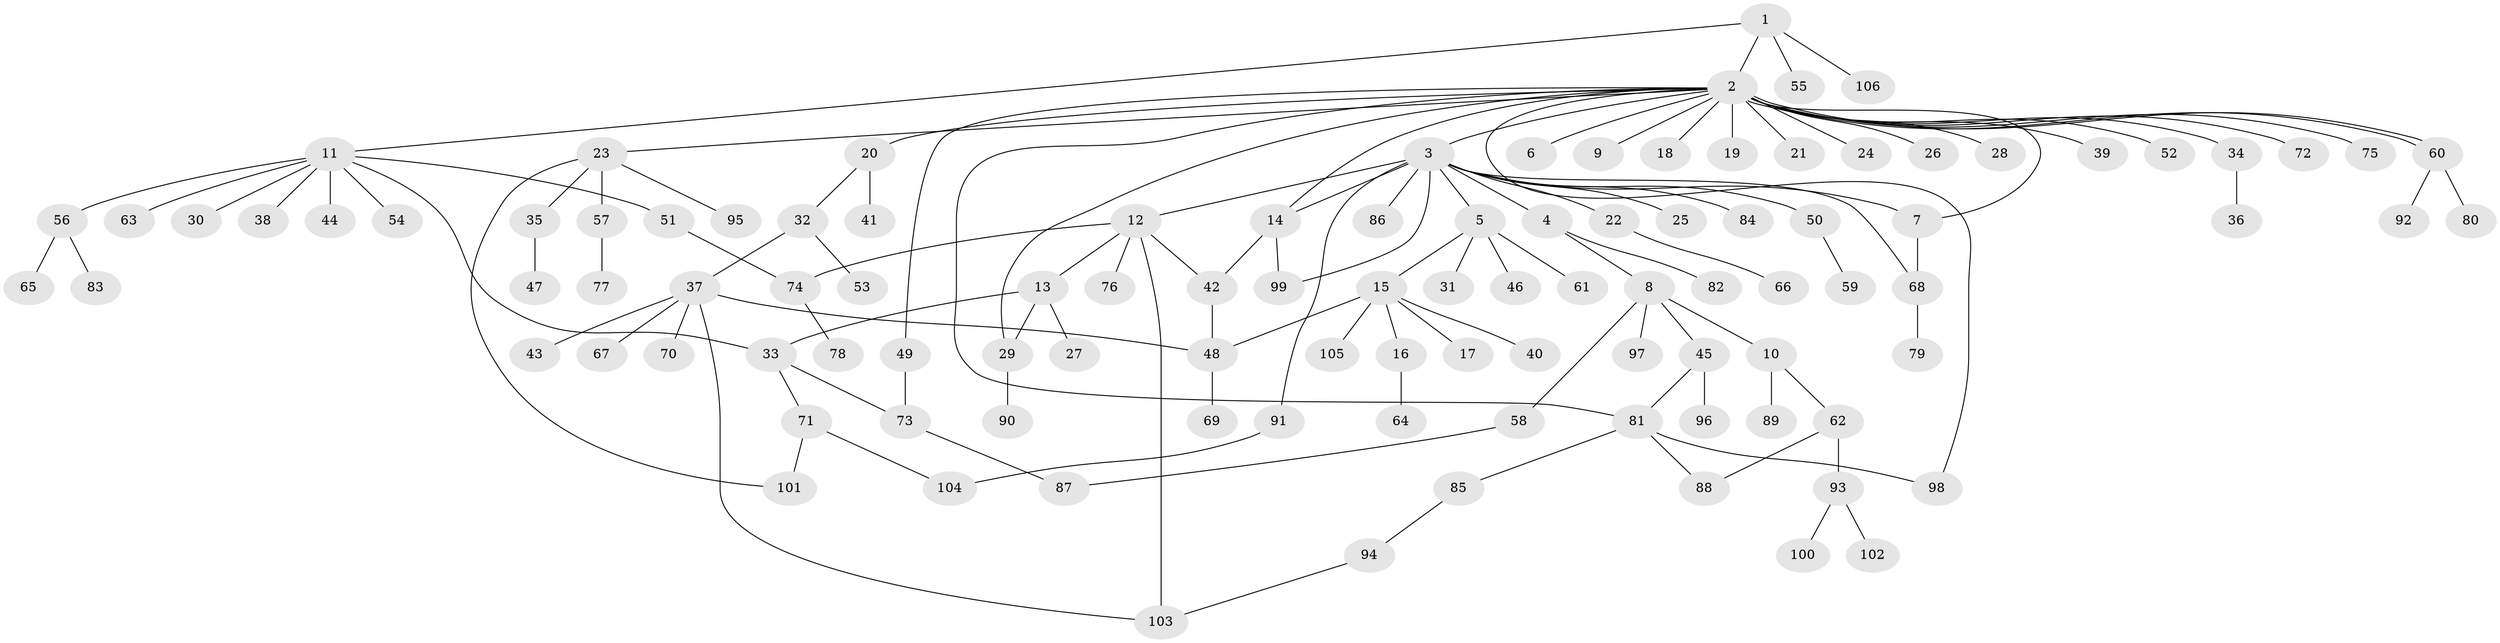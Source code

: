 // Generated by graph-tools (version 1.1) at 2025/25/03/09/25 03:25:57]
// undirected, 106 vertices, 125 edges
graph export_dot {
graph [start="1"]
  node [color=gray90,style=filled];
  1;
  2;
  3;
  4;
  5;
  6;
  7;
  8;
  9;
  10;
  11;
  12;
  13;
  14;
  15;
  16;
  17;
  18;
  19;
  20;
  21;
  22;
  23;
  24;
  25;
  26;
  27;
  28;
  29;
  30;
  31;
  32;
  33;
  34;
  35;
  36;
  37;
  38;
  39;
  40;
  41;
  42;
  43;
  44;
  45;
  46;
  47;
  48;
  49;
  50;
  51;
  52;
  53;
  54;
  55;
  56;
  57;
  58;
  59;
  60;
  61;
  62;
  63;
  64;
  65;
  66;
  67;
  68;
  69;
  70;
  71;
  72;
  73;
  74;
  75;
  76;
  77;
  78;
  79;
  80;
  81;
  82;
  83;
  84;
  85;
  86;
  87;
  88;
  89;
  90;
  91;
  92;
  93;
  94;
  95;
  96;
  97;
  98;
  99;
  100;
  101;
  102;
  103;
  104;
  105;
  106;
  1 -- 2;
  1 -- 11;
  1 -- 55;
  1 -- 106;
  2 -- 3;
  2 -- 6;
  2 -- 7;
  2 -- 9;
  2 -- 14;
  2 -- 18;
  2 -- 19;
  2 -- 20;
  2 -- 21;
  2 -- 23;
  2 -- 24;
  2 -- 26;
  2 -- 28;
  2 -- 29;
  2 -- 34;
  2 -- 39;
  2 -- 49;
  2 -- 52;
  2 -- 60;
  2 -- 60;
  2 -- 72;
  2 -- 75;
  2 -- 81;
  2 -- 98;
  3 -- 4;
  3 -- 5;
  3 -- 7;
  3 -- 12;
  3 -- 14;
  3 -- 22;
  3 -- 25;
  3 -- 50;
  3 -- 68;
  3 -- 84;
  3 -- 86;
  3 -- 91;
  3 -- 99;
  4 -- 8;
  4 -- 82;
  5 -- 15;
  5 -- 31;
  5 -- 46;
  5 -- 61;
  7 -- 68;
  8 -- 10;
  8 -- 45;
  8 -- 58;
  8 -- 97;
  10 -- 62;
  10 -- 89;
  11 -- 30;
  11 -- 33;
  11 -- 38;
  11 -- 44;
  11 -- 51;
  11 -- 54;
  11 -- 56;
  11 -- 63;
  12 -- 13;
  12 -- 42;
  12 -- 74;
  12 -- 76;
  12 -- 103;
  13 -- 27;
  13 -- 29;
  13 -- 33;
  14 -- 42;
  14 -- 99;
  15 -- 16;
  15 -- 17;
  15 -- 40;
  15 -- 48;
  15 -- 105;
  16 -- 64;
  20 -- 32;
  20 -- 41;
  22 -- 66;
  23 -- 35;
  23 -- 57;
  23 -- 95;
  23 -- 101;
  29 -- 90;
  32 -- 37;
  32 -- 53;
  33 -- 71;
  33 -- 73;
  34 -- 36;
  35 -- 47;
  37 -- 43;
  37 -- 48;
  37 -- 67;
  37 -- 70;
  37 -- 103;
  42 -- 48;
  45 -- 81;
  45 -- 96;
  48 -- 69;
  49 -- 73;
  50 -- 59;
  51 -- 74;
  56 -- 65;
  56 -- 83;
  57 -- 77;
  58 -- 87;
  60 -- 80;
  60 -- 92;
  62 -- 88;
  62 -- 93;
  68 -- 79;
  71 -- 101;
  71 -- 104;
  73 -- 87;
  74 -- 78;
  81 -- 85;
  81 -- 88;
  81 -- 98;
  85 -- 94;
  91 -- 104;
  93 -- 100;
  93 -- 102;
  94 -- 103;
}
